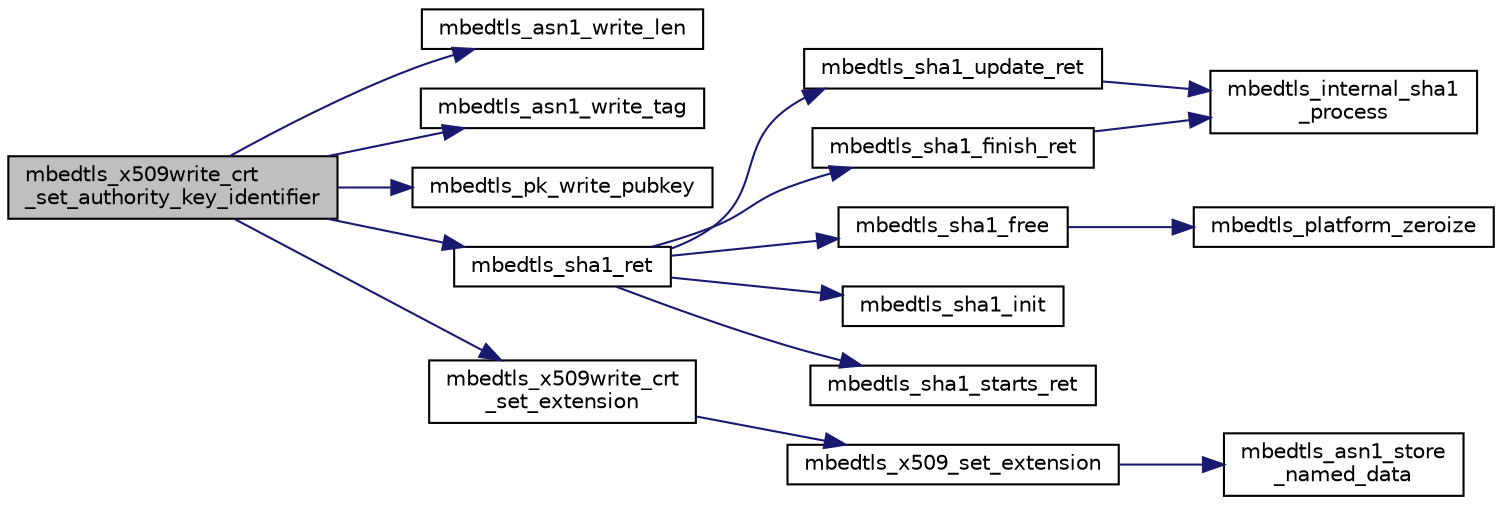 digraph "mbedtls_x509write_crt_set_authority_key_identifier"
{
 // LATEX_PDF_SIZE
  edge [fontname="Helvetica",fontsize="10",labelfontname="Helvetica",labelfontsize="10"];
  node [fontname="Helvetica",fontsize="10",shape=record];
  rankdir="LR";
  Node1 [label="mbedtls_x509write_crt\l_set_authority_key_identifier",height=0.2,width=0.4,color="black", fillcolor="grey75", style="filled", fontcolor="black",tooltip="Set the authorityKeyIdentifier extension for a CRT Requires that mbedtls_x509write_crt_set_issuer_key..."];
  Node1 -> Node2 [color="midnightblue",fontsize="10",style="solid",fontname="Helvetica"];
  Node2 [label="mbedtls_asn1_write_len",height=0.2,width=0.4,color="black", fillcolor="white", style="filled",URL="$d7/d40/asn1write_8c.html#a7fe6f4cdba05081bff484a7b286108df",tooltip="Write a length field in ASN.1 format."];
  Node1 -> Node3 [color="midnightblue",fontsize="10",style="solid",fontname="Helvetica"];
  Node3 [label="mbedtls_asn1_write_tag",height=0.2,width=0.4,color="black", fillcolor="white", style="filled",URL="$d7/d40/asn1write_8c.html#a2247b80bd02e2981dc26ce62ffbb1859",tooltip="Write an ASN.1 tag in ASN.1 format."];
  Node1 -> Node4 [color="midnightblue",fontsize="10",style="solid",fontname="Helvetica"];
  Node4 [label="mbedtls_pk_write_pubkey",height=0.2,width=0.4,color="black", fillcolor="white", style="filled",URL="$d1/dd6/pk_8h.html#accf9dd8e63389e467a59a04f791efc0f",tooltip="Write a subjectPublicKey to ASN.1 data Note: function works backwards in data buffer."];
  Node1 -> Node5 [color="midnightblue",fontsize="10",style="solid",fontname="Helvetica"];
  Node5 [label="mbedtls_sha1_ret",height=0.2,width=0.4,color="black", fillcolor="white", style="filled",URL="$d2/d24/sha1_8c.html#a332d382923412f8960b8558118fdfa90",tooltip="This function calculates the SHA-1 checksum of a buffer."];
  Node5 -> Node6 [color="midnightblue",fontsize="10",style="solid",fontname="Helvetica"];
  Node6 [label="mbedtls_sha1_finish_ret",height=0.2,width=0.4,color="black", fillcolor="white", style="filled",URL="$d2/d24/sha1_8c.html#ad5386f33f3a04ca416fe89e0e8d5039d",tooltip="This function finishes the SHA-1 operation, and writes the result to the output buffer."];
  Node6 -> Node7 [color="midnightblue",fontsize="10",style="solid",fontname="Helvetica"];
  Node7 [label="mbedtls_internal_sha1\l_process",height=0.2,width=0.4,color="black", fillcolor="white", style="filled",URL="$d2/d24/sha1_8c.html#a691c38288ec5d507269f95f7eed2c1e0",tooltip="SHA-1 process data block (internal use only)."];
  Node5 -> Node8 [color="midnightblue",fontsize="10",style="solid",fontname="Helvetica"];
  Node8 [label="mbedtls_sha1_free",height=0.2,width=0.4,color="black", fillcolor="white", style="filled",URL="$d2/d24/sha1_8c.html#a126091a4e884966454dca38c97770a24",tooltip="This function clears a SHA-1 context."];
  Node8 -> Node9 [color="midnightblue",fontsize="10",style="solid",fontname="Helvetica"];
  Node9 [label="mbedtls_platform_zeroize",height=0.2,width=0.4,color="black", fillcolor="white", style="filled",URL="$dd/dde/platform__util_8c.html#aa4e36b2c1c58d8ad89e1e11b6ebea2d9",tooltip="Securely zeroize a buffer."];
  Node5 -> Node10 [color="midnightblue",fontsize="10",style="solid",fontname="Helvetica"];
  Node10 [label="mbedtls_sha1_init",height=0.2,width=0.4,color="black", fillcolor="white", style="filled",URL="$d2/d24/sha1_8c.html#af0cc8deb8dd30a095c6023c498418d24",tooltip="This function initializes a SHA-1 context."];
  Node5 -> Node11 [color="midnightblue",fontsize="10",style="solid",fontname="Helvetica"];
  Node11 [label="mbedtls_sha1_starts_ret",height=0.2,width=0.4,color="black", fillcolor="white", style="filled",URL="$d2/d24/sha1_8c.html#a75b1992ad93e9b796686c442dcd5893e",tooltip="This function starts a SHA-1 checksum calculation."];
  Node5 -> Node12 [color="midnightblue",fontsize="10",style="solid",fontname="Helvetica"];
  Node12 [label="mbedtls_sha1_update_ret",height=0.2,width=0.4,color="black", fillcolor="white", style="filled",URL="$d2/d24/sha1_8c.html#a460e674d51e2cd2d4f7ab520371d8307",tooltip="This function feeds an input buffer into an ongoing SHA-1 checksum calculation."];
  Node12 -> Node7 [color="midnightblue",fontsize="10",style="solid",fontname="Helvetica"];
  Node1 -> Node13 [color="midnightblue",fontsize="10",style="solid",fontname="Helvetica"];
  Node13 [label="mbedtls_x509write_crt\l_set_extension",height=0.2,width=0.4,color="black", fillcolor="white", style="filled",URL="$da/dc4/group__x509__module.html#ga57804fd223bfd8601bdc76550385a50b",tooltip="Generic function to add to or replace an extension in the CRT."];
  Node13 -> Node14 [color="midnightblue",fontsize="10",style="solid",fontname="Helvetica"];
  Node14 [label="mbedtls_x509_set_extension",height=0.2,width=0.4,color="black", fillcolor="white", style="filled",URL="$da/dc4/group__x509__module.html#ga33fbc6a4a09d4503e7d7a7c5f6124a5d",tooltip=" "];
  Node14 -> Node15 [color="midnightblue",fontsize="10",style="solid",fontname="Helvetica"];
  Node15 [label="mbedtls_asn1_store\l_named_data",height=0.2,width=0.4,color="black", fillcolor="white", style="filled",URL="$d7/d40/asn1write_8c.html#a86638727704fef60ef62f425824b5ea0",tooltip="Create or find a specific named_data entry for writing in a sequence or list based on the OID...."];
}
